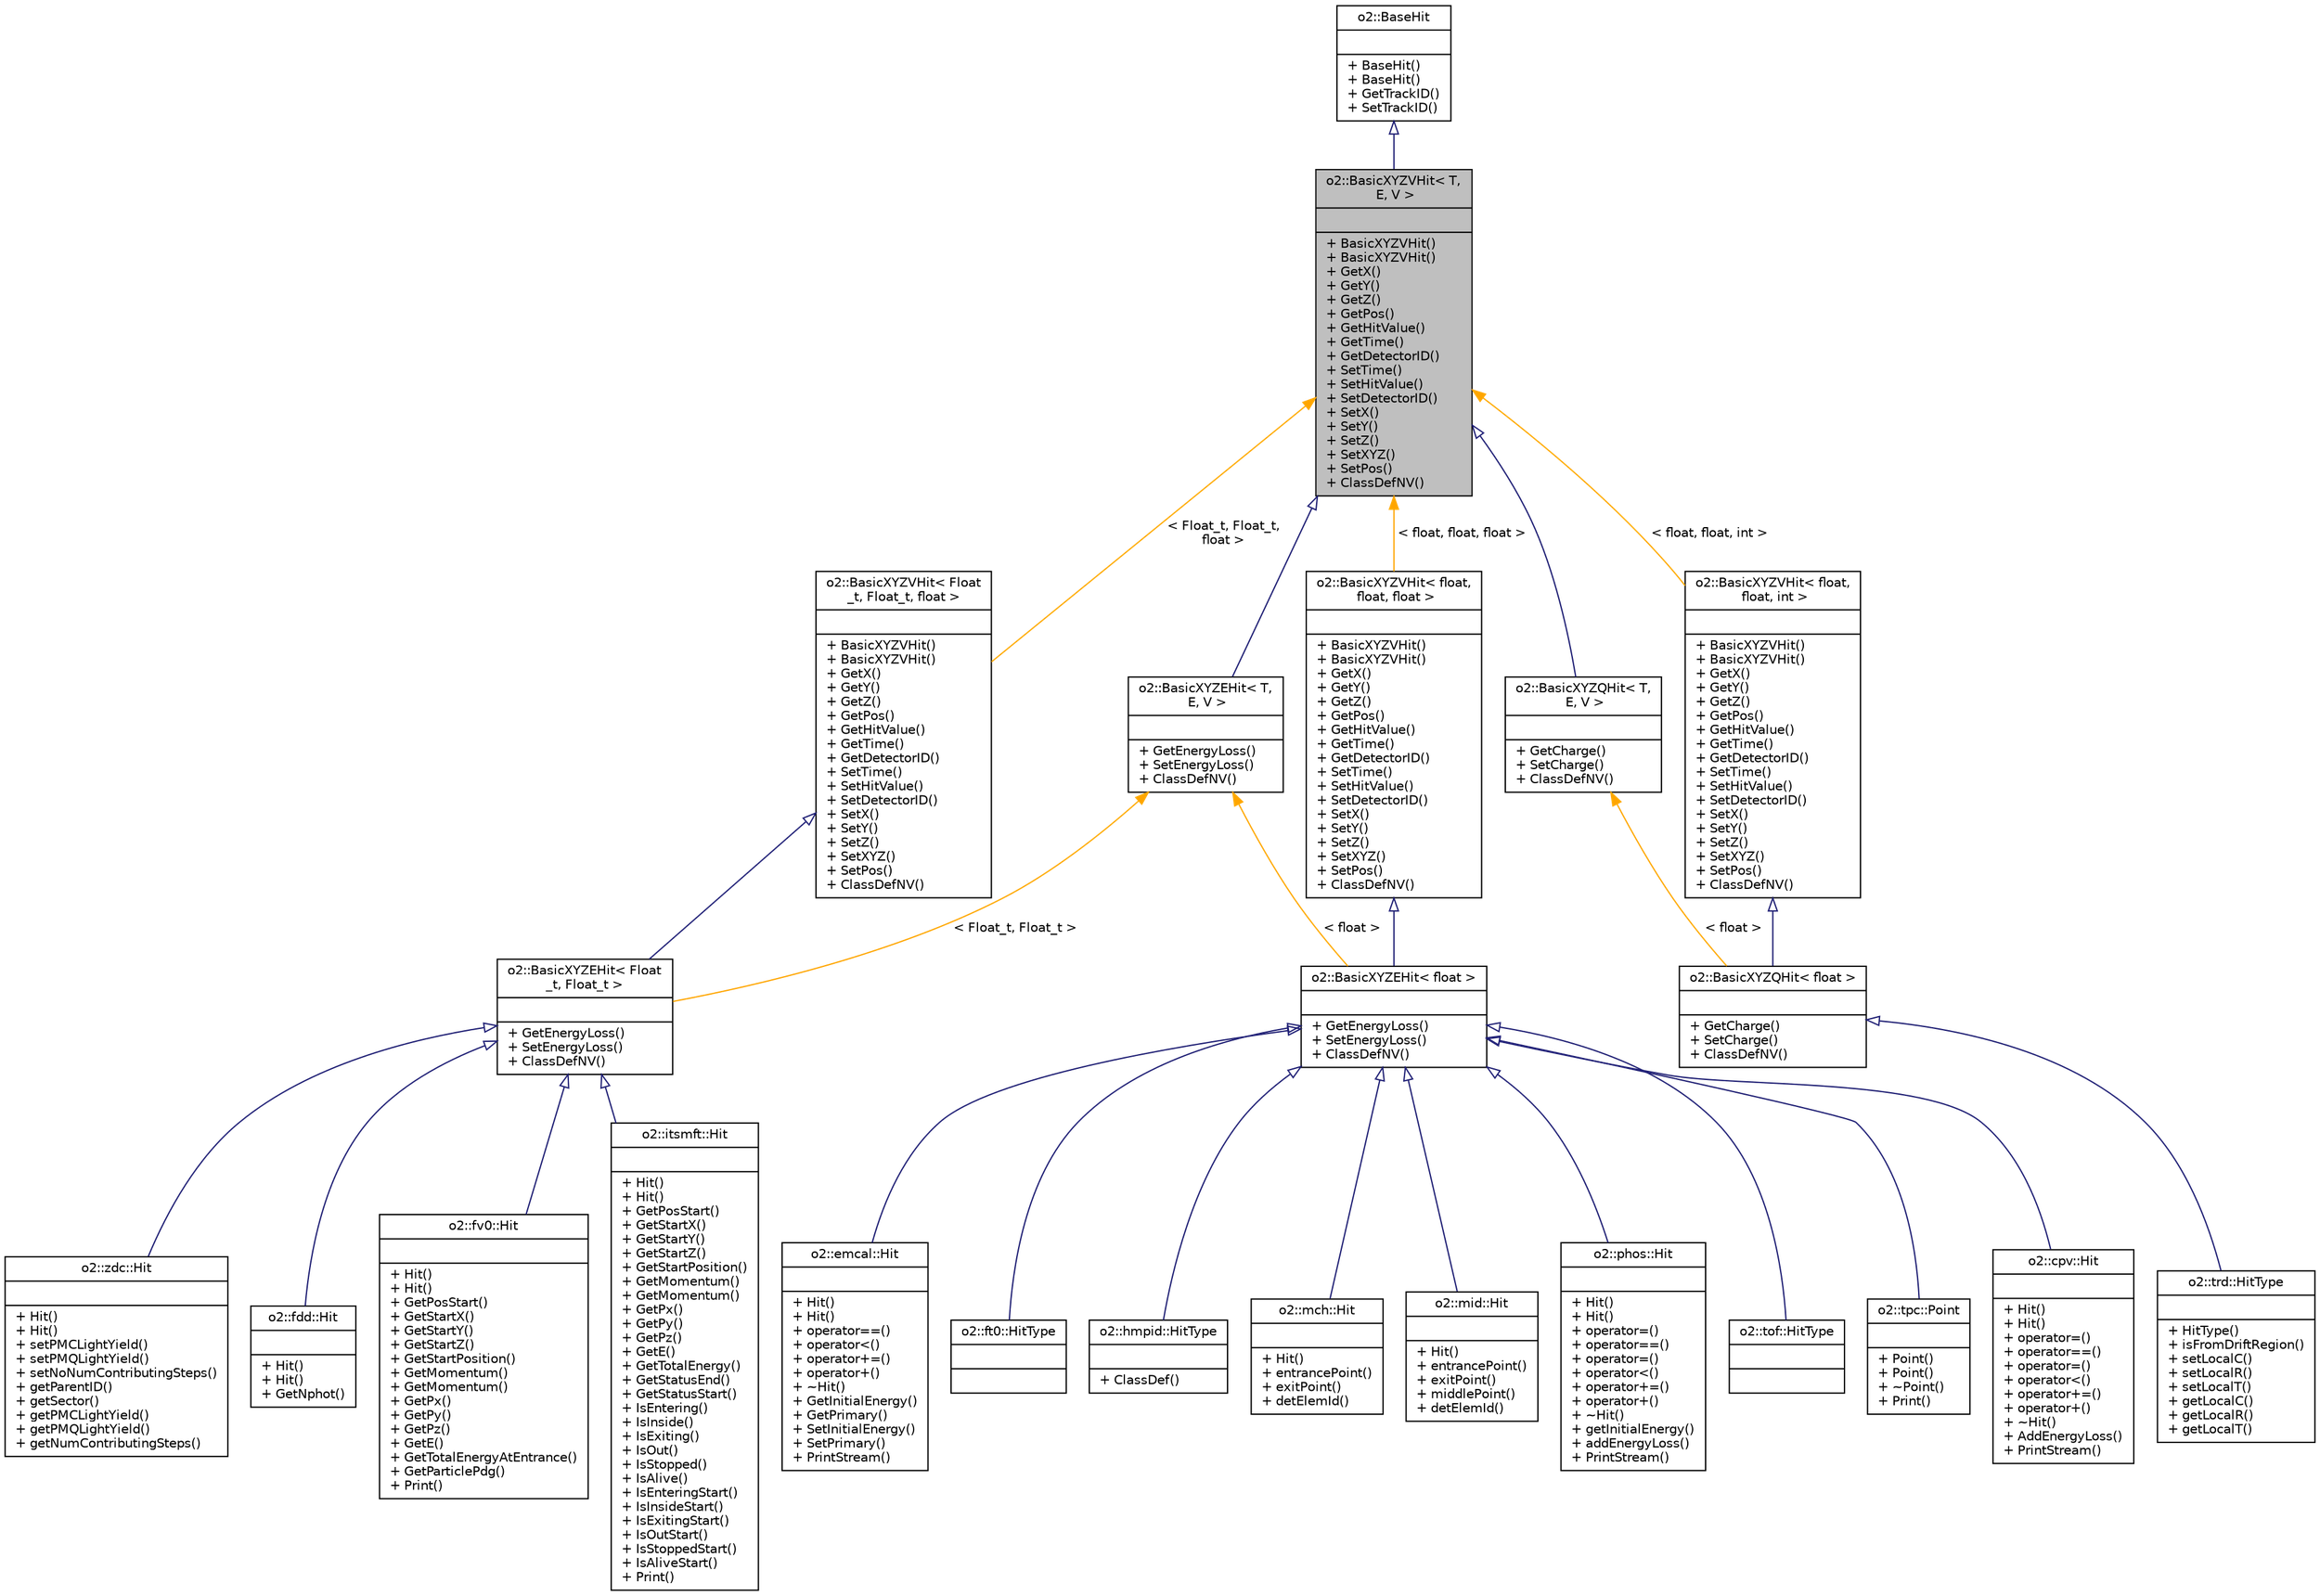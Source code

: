 digraph "o2::BasicXYZVHit&lt; T, E, V &gt;"
{
 // INTERACTIVE_SVG=YES
  bgcolor="transparent";
  edge [fontname="Helvetica",fontsize="10",labelfontname="Helvetica",labelfontsize="10"];
  node [fontname="Helvetica",fontsize="10",shape=record];
  Node0 [label="{o2::BasicXYZVHit\< T,\l E, V \>\n||+ BasicXYZVHit()\l+ BasicXYZVHit()\l+ GetX()\l+ GetY()\l+ GetZ()\l+ GetPos()\l+ GetHitValue()\l+ GetTime()\l+ GetDetectorID()\l+ SetTime()\l+ SetHitValue()\l+ SetDetectorID()\l+ SetX()\l+ SetY()\l+ SetZ()\l+ SetXYZ()\l+ SetPos()\l+ ClassDefNV()\l}",height=0.2,width=0.4,color="black", fillcolor="grey75", style="filled", fontcolor="black"];
  Node1 -> Node0 [dir="back",color="midnightblue",fontsize="10",style="solid",arrowtail="onormal",fontname="Helvetica"];
  Node1 [label="{o2::BaseHit\n||+ BaseHit()\l+ BaseHit()\l+ GetTrackID()\l+ SetTrackID()\l}",height=0.2,width=0.4,color="black",URL="$db/dfe/classo2_1_1BaseHit.html"];
  Node0 -> Node2 [dir="back",color="midnightblue",fontsize="10",style="solid",arrowtail="onormal",fontname="Helvetica"];
  Node2 [label="{o2::BasicXYZEHit\< T,\l E, V \>\n||+ GetEnergyLoss()\l+ SetEnergyLoss()\l+ ClassDefNV()\l}",height=0.2,width=0.4,color="black",URL="$de/d90/classo2_1_1BasicXYZEHit.html"];
  Node2 -> Node3 [dir="back",color="orange",fontsize="10",style="solid",label=" \< float \>" ,fontname="Helvetica"];
  Node3 [label="{o2::BasicXYZEHit\< float \>\n||+ GetEnergyLoss()\l+ SetEnergyLoss()\l+ ClassDefNV()\l}",height=0.2,width=0.4,color="black",URL="$de/d90/classo2_1_1BasicXYZEHit.html"];
  Node3 -> Node4 [dir="back",color="midnightblue",fontsize="10",style="solid",arrowtail="onormal",fontname="Helvetica"];
  Node4 [label="{o2::cpv::Hit\n||+ Hit()\l+ Hit()\l+ operator=()\l+ operator==()\l+ operator=()\l+ operator\<()\l+ operator+=()\l+ operator+()\l+ ~Hit()\l+ AddEnergyLoss()\l+ PrintStream()\l}",height=0.2,width=0.4,color="black",URL="$de/dd0/classo2_1_1cpv_1_1Hit.html",tooltip="CPV simulation hit information. "];
  Node3 -> Node5 [dir="back",color="midnightblue",fontsize="10",style="solid",arrowtail="onormal",fontname="Helvetica"];
  Node5 [label="{o2::emcal::Hit\n||+ Hit()\l+ Hit()\l+ operator==()\l+ operator\<()\l+ operator+=()\l+ operator+()\l+ ~Hit()\l+ GetInitialEnergy()\l+ GetPrimary()\l+ SetInitialEnergy()\l+ SetPrimary()\l+ PrintStream()\l}",height=0.2,width=0.4,color="black",URL="$df/d3e/classo2_1_1emcal_1_1Hit.html",tooltip="EMCAL simulation hit information. "];
  Node3 -> Node6 [dir="back",color="midnightblue",fontsize="10",style="solid",arrowtail="onormal",fontname="Helvetica"];
  Node6 [label="{o2::ft0::HitType\n||}",height=0.2,width=0.4,color="black",URL="$d3/dff/classo2_1_1ft0_1_1HitType.html"];
  Node3 -> Node7 [dir="back",color="midnightblue",fontsize="10",style="solid",arrowtail="onormal",fontname="Helvetica"];
  Node7 [label="{o2::hmpid::HitType\n||+ ClassDef()\l}",height=0.2,width=0.4,color="black",URL="$d5/d85/classo2_1_1hmpid_1_1HitType.html"];
  Node3 -> Node8 [dir="back",color="midnightblue",fontsize="10",style="solid",arrowtail="onormal",fontname="Helvetica"];
  Node8 [label="{o2::mch::Hit\n||+ Hit()\l+ entrancePoint()\l+ exitPoint()\l+ detElemId()\l}",height=0.2,width=0.4,color="black",URL="$dd/dde/classo2_1_1mch_1_1Hit.html"];
  Node3 -> Node9 [dir="back",color="midnightblue",fontsize="10",style="solid",arrowtail="onormal",fontname="Helvetica"];
  Node9 [label="{o2::mid::Hit\n||+ Hit()\l+ entrancePoint()\l+ exitPoint()\l+ middlePoint()\l+ detElemId()\l}",height=0.2,width=0.4,color="black",URL="$d1/dc4/classo2_1_1mid_1_1Hit.html"];
  Node3 -> Node10 [dir="back",color="midnightblue",fontsize="10",style="solid",arrowtail="onormal",fontname="Helvetica"];
  Node10 [label="{o2::phos::Hit\n||+ Hit()\l+ Hit()\l+ operator=()\l+ operator==()\l+ operator=()\l+ operator\<()\l+ operator+=()\l+ operator+()\l+ ~Hit()\l+ getInitialEnergy()\l+ addEnergyLoss()\l+ PrintStream()\l}",height=0.2,width=0.4,color="black",URL="$d0/d6a/classo2_1_1phos_1_1Hit.html",tooltip="PHOS simulation hit information. "];
  Node3 -> Node11 [dir="back",color="midnightblue",fontsize="10",style="solid",arrowtail="onormal",fontname="Helvetica"];
  Node11 [label="{o2::tof::HitType\n||}",height=0.2,width=0.4,color="black",URL="$dc/d02/classo2_1_1tof_1_1HitType.html"];
  Node3 -> Node12 [dir="back",color="midnightblue",fontsize="10",style="solid",arrowtail="onormal",fontname="Helvetica"];
  Node12 [label="{o2::tpc::Point\n||+ Point()\l+ Point()\l+ ~Point()\l+ Print()\l}",height=0.2,width=0.4,color="black",URL="$da/d79/classo2_1_1tpc_1_1Point.html"];
  Node2 -> Node13 [dir="back",color="orange",fontsize="10",style="solid",label=" \< Float_t, Float_t \>" ,fontname="Helvetica"];
  Node13 [label="{o2::BasicXYZEHit\< Float\l_t, Float_t \>\n||+ GetEnergyLoss()\l+ SetEnergyLoss()\l+ ClassDefNV()\l}",height=0.2,width=0.4,color="black",URL="$de/d90/classo2_1_1BasicXYZEHit.html"];
  Node13 -> Node14 [dir="back",color="midnightblue",fontsize="10",style="solid",arrowtail="onormal",fontname="Helvetica"];
  Node14 [label="{o2::fdd::Hit\n||+ Hit()\l+ Hit()\l+ GetNphot()\l}",height=0.2,width=0.4,color="black",URL="$d1/d5c/classo2_1_1fdd_1_1Hit.html"];
  Node13 -> Node15 [dir="back",color="midnightblue",fontsize="10",style="solid",arrowtail="onormal",fontname="Helvetica"];
  Node15 [label="{o2::fv0::Hit\n||+ Hit()\l+ Hit()\l+ GetPosStart()\l+ GetStartX()\l+ GetStartY()\l+ GetStartZ()\l+ GetStartPosition()\l+ GetMomentum()\l+ GetMomentum()\l+ GetPx()\l+ GetPy()\l+ GetPz()\l+ GetE()\l+ GetTotalEnergyAtEntrance()\l+ GetParticlePdg()\l+ Print()\l}",height=0.2,width=0.4,color="black",URL="$d5/db0/classo2_1_1fv0_1_1Hit.html"];
  Node13 -> Node16 [dir="back",color="midnightblue",fontsize="10",style="solid",arrowtail="onormal",fontname="Helvetica"];
  Node16 [label="{o2::itsmft::Hit\n||+ Hit()\l+ Hit()\l+ GetPosStart()\l+ GetStartX()\l+ GetStartY()\l+ GetStartZ()\l+ GetStartPosition()\l+ GetMomentum()\l+ GetMomentum()\l+ GetPx()\l+ GetPy()\l+ GetPz()\l+ GetE()\l+ GetTotalEnergy()\l+ GetStatusEnd()\l+ GetStatusStart()\l+ IsEntering()\l+ IsInside()\l+ IsExiting()\l+ IsOut()\l+ IsStopped()\l+ IsAlive()\l+ IsEnteringStart()\l+ IsInsideStart()\l+ IsExitingStart()\l+ IsOutStart()\l+ IsStoppedStart()\l+ IsAliveStart()\l+ Print()\l}",height=0.2,width=0.4,color="black",URL="$d3/d0f/classo2_1_1itsmft_1_1Hit.html"];
  Node13 -> Node17 [dir="back",color="midnightblue",fontsize="10",style="solid",arrowtail="onormal",fontname="Helvetica"];
  Node17 [label="{o2::zdc::Hit\n||+ Hit()\l+ Hit()\l+ setPMCLightYield()\l+ setPMQLightYield()\l+ setNoNumContributingSteps()\l+ getParentID()\l+ getSector()\l+ getPMCLightYield()\l+ getPMQLightYield()\l+ getNumContributingSteps()\l}",height=0.2,width=0.4,color="black",URL="$d2/d7f/classo2_1_1zdc_1_1Hit.html"];
  Node0 -> Node18 [dir="back",color="midnightblue",fontsize="10",style="solid",arrowtail="onormal",fontname="Helvetica"];
  Node18 [label="{o2::BasicXYZQHit\< T,\l E, V \>\n||+ GetCharge()\l+ SetCharge()\l+ ClassDefNV()\l}",height=0.2,width=0.4,color="black",URL="$d8/d17/classo2_1_1BasicXYZQHit.html"];
  Node18 -> Node19 [dir="back",color="orange",fontsize="10",style="solid",label=" \< float \>" ,fontname="Helvetica"];
  Node19 [label="{o2::BasicXYZQHit\< float \>\n||+ GetCharge()\l+ SetCharge()\l+ ClassDefNV()\l}",height=0.2,width=0.4,color="black",URL="$d8/d17/classo2_1_1BasicXYZQHit.html"];
  Node19 -> Node20 [dir="back",color="midnightblue",fontsize="10",style="solid",arrowtail="onormal",fontname="Helvetica"];
  Node20 [label="{o2::trd::HitType\n||+ HitType()\l+ isFromDriftRegion()\l+ setLocalC()\l+ setLocalR()\l+ setLocalT()\l+ getLocalC()\l+ getLocalR()\l+ getLocalT()\l}",height=0.2,width=0.4,color="black",URL="$d1/d5a/classo2_1_1trd_1_1HitType.html"];
  Node0 -> Node21 [dir="back",color="orange",fontsize="10",style="solid",label=" \< float, float, int \>" ,fontname="Helvetica"];
  Node21 [label="{o2::BasicXYZVHit\< float,\l float, int \>\n||+ BasicXYZVHit()\l+ BasicXYZVHit()\l+ GetX()\l+ GetY()\l+ GetZ()\l+ GetPos()\l+ GetHitValue()\l+ GetTime()\l+ GetDetectorID()\l+ SetTime()\l+ SetHitValue()\l+ SetDetectorID()\l+ SetX()\l+ SetY()\l+ SetZ()\l+ SetXYZ()\l+ SetPos()\l+ ClassDefNV()\l}",height=0.2,width=0.4,color="black",URL="$d9/d95/classo2_1_1BasicXYZVHit.html"];
  Node21 -> Node19 [dir="back",color="midnightblue",fontsize="10",style="solid",arrowtail="onormal",fontname="Helvetica"];
  Node0 -> Node22 [dir="back",color="orange",fontsize="10",style="solid",label=" \< Float_t, Float_t,\l float \>" ,fontname="Helvetica"];
  Node22 [label="{o2::BasicXYZVHit\< Float\l_t, Float_t, float \>\n||+ BasicXYZVHit()\l+ BasicXYZVHit()\l+ GetX()\l+ GetY()\l+ GetZ()\l+ GetPos()\l+ GetHitValue()\l+ GetTime()\l+ GetDetectorID()\l+ SetTime()\l+ SetHitValue()\l+ SetDetectorID()\l+ SetX()\l+ SetY()\l+ SetZ()\l+ SetXYZ()\l+ SetPos()\l+ ClassDefNV()\l}",height=0.2,width=0.4,color="black",URL="$d9/d95/classo2_1_1BasicXYZVHit.html"];
  Node22 -> Node13 [dir="back",color="midnightblue",fontsize="10",style="solid",arrowtail="onormal",fontname="Helvetica"];
  Node0 -> Node23 [dir="back",color="orange",fontsize="10",style="solid",label=" \< float, float, float \>" ,fontname="Helvetica"];
  Node23 [label="{o2::BasicXYZVHit\< float,\l float, float \>\n||+ BasicXYZVHit()\l+ BasicXYZVHit()\l+ GetX()\l+ GetY()\l+ GetZ()\l+ GetPos()\l+ GetHitValue()\l+ GetTime()\l+ GetDetectorID()\l+ SetTime()\l+ SetHitValue()\l+ SetDetectorID()\l+ SetX()\l+ SetY()\l+ SetZ()\l+ SetXYZ()\l+ SetPos()\l+ ClassDefNV()\l}",height=0.2,width=0.4,color="black",URL="$d9/d95/classo2_1_1BasicXYZVHit.html"];
  Node23 -> Node3 [dir="back",color="midnightblue",fontsize="10",style="solid",arrowtail="onormal",fontname="Helvetica"];
}
